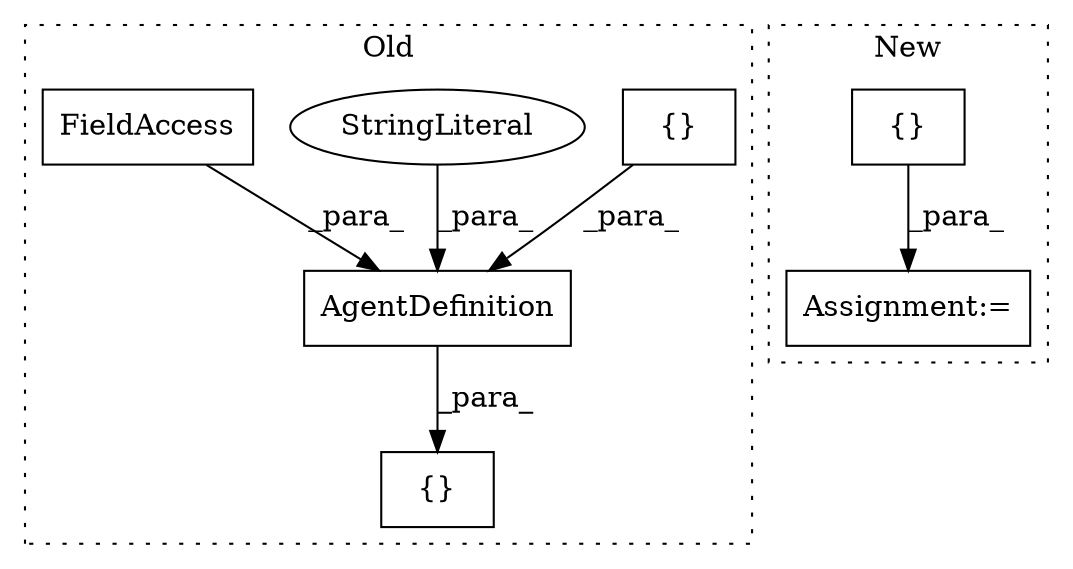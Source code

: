 digraph G {
subgraph cluster0 {
1 [label="AgentDefinition" a="32" s="6179,6231" l="16,1" shape="box"];
3 [label="{}" a="4" s="6063,6082" l="1,1" shape="box"];
4 [label="StringLiteral" a="45" s="6195" l="9" shape="ellipse"];
5 [label="{}" a="4" s="6124,6394" l="1,1" shape="box"];
6 [label="FieldAccess" a="22" s="6205" l="18" shape="box"];
label = "Old";
style="dotted";
}
subgraph cluster1 {
2 [label="{}" a="4" s="5280,5347" l="1,1" shape="box"];
7 [label="Assignment:=" a="7" s="5855" l="2" shape="box"];
label = "New";
style="dotted";
}
1 -> 5 [label="_para_"];
2 -> 7 [label="_para_"];
3 -> 1 [label="_para_"];
4 -> 1 [label="_para_"];
6 -> 1 [label="_para_"];
}